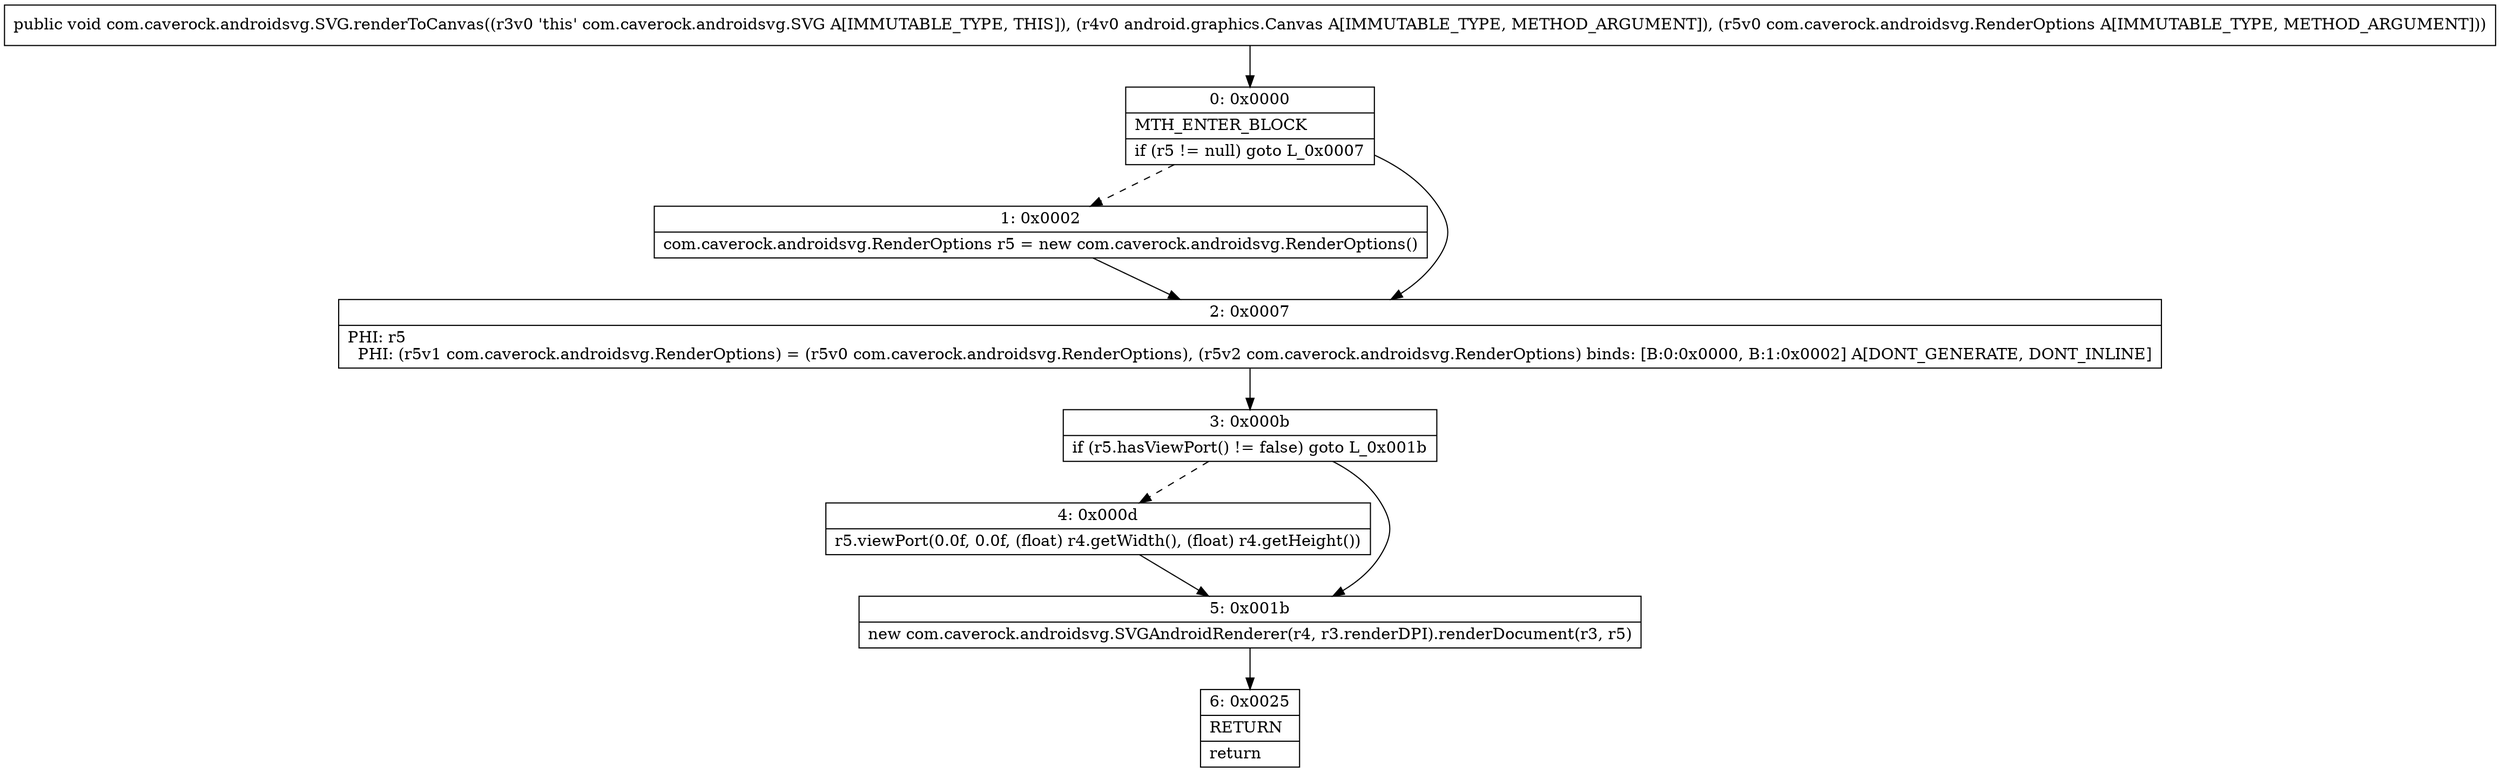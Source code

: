 digraph "CFG forcom.caverock.androidsvg.SVG.renderToCanvas(Landroid\/graphics\/Canvas;Lcom\/caverock\/androidsvg\/RenderOptions;)V" {
Node_0 [shape=record,label="{0\:\ 0x0000|MTH_ENTER_BLOCK\l|if (r5 != null) goto L_0x0007\l}"];
Node_1 [shape=record,label="{1\:\ 0x0002|com.caverock.androidsvg.RenderOptions r5 = new com.caverock.androidsvg.RenderOptions()\l}"];
Node_2 [shape=record,label="{2\:\ 0x0007|PHI: r5 \l  PHI: (r5v1 com.caverock.androidsvg.RenderOptions) = (r5v0 com.caverock.androidsvg.RenderOptions), (r5v2 com.caverock.androidsvg.RenderOptions) binds: [B:0:0x0000, B:1:0x0002] A[DONT_GENERATE, DONT_INLINE]\l}"];
Node_3 [shape=record,label="{3\:\ 0x000b|if (r5.hasViewPort() != false) goto L_0x001b\l}"];
Node_4 [shape=record,label="{4\:\ 0x000d|r5.viewPort(0.0f, 0.0f, (float) r4.getWidth(), (float) r4.getHeight())\l}"];
Node_5 [shape=record,label="{5\:\ 0x001b|new com.caverock.androidsvg.SVGAndroidRenderer(r4, r3.renderDPI).renderDocument(r3, r5)\l}"];
Node_6 [shape=record,label="{6\:\ 0x0025|RETURN\l|return\l}"];
MethodNode[shape=record,label="{public void com.caverock.androidsvg.SVG.renderToCanvas((r3v0 'this' com.caverock.androidsvg.SVG A[IMMUTABLE_TYPE, THIS]), (r4v0 android.graphics.Canvas A[IMMUTABLE_TYPE, METHOD_ARGUMENT]), (r5v0 com.caverock.androidsvg.RenderOptions A[IMMUTABLE_TYPE, METHOD_ARGUMENT])) }"];
MethodNode -> Node_0;
Node_0 -> Node_1[style=dashed];
Node_0 -> Node_2;
Node_1 -> Node_2;
Node_2 -> Node_3;
Node_3 -> Node_4[style=dashed];
Node_3 -> Node_5;
Node_4 -> Node_5;
Node_5 -> Node_6;
}

